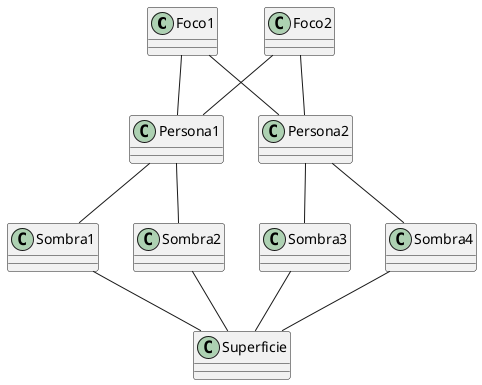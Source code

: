 @startuml Caso2
Foco1 -- Persona1
Foco1 -- Persona2
Foco2 -- Persona1
Foco2 -- Persona2
Persona1 -- Sombra1
Persona1 -- Sombra2
Persona2 -- Sombra3
Persona2 -- Sombra4
Sombra1 -- Superficie
Sombra2 -- Superficie
Sombra3 -- Superficie
Sombra4 -- Superficie
@enduml